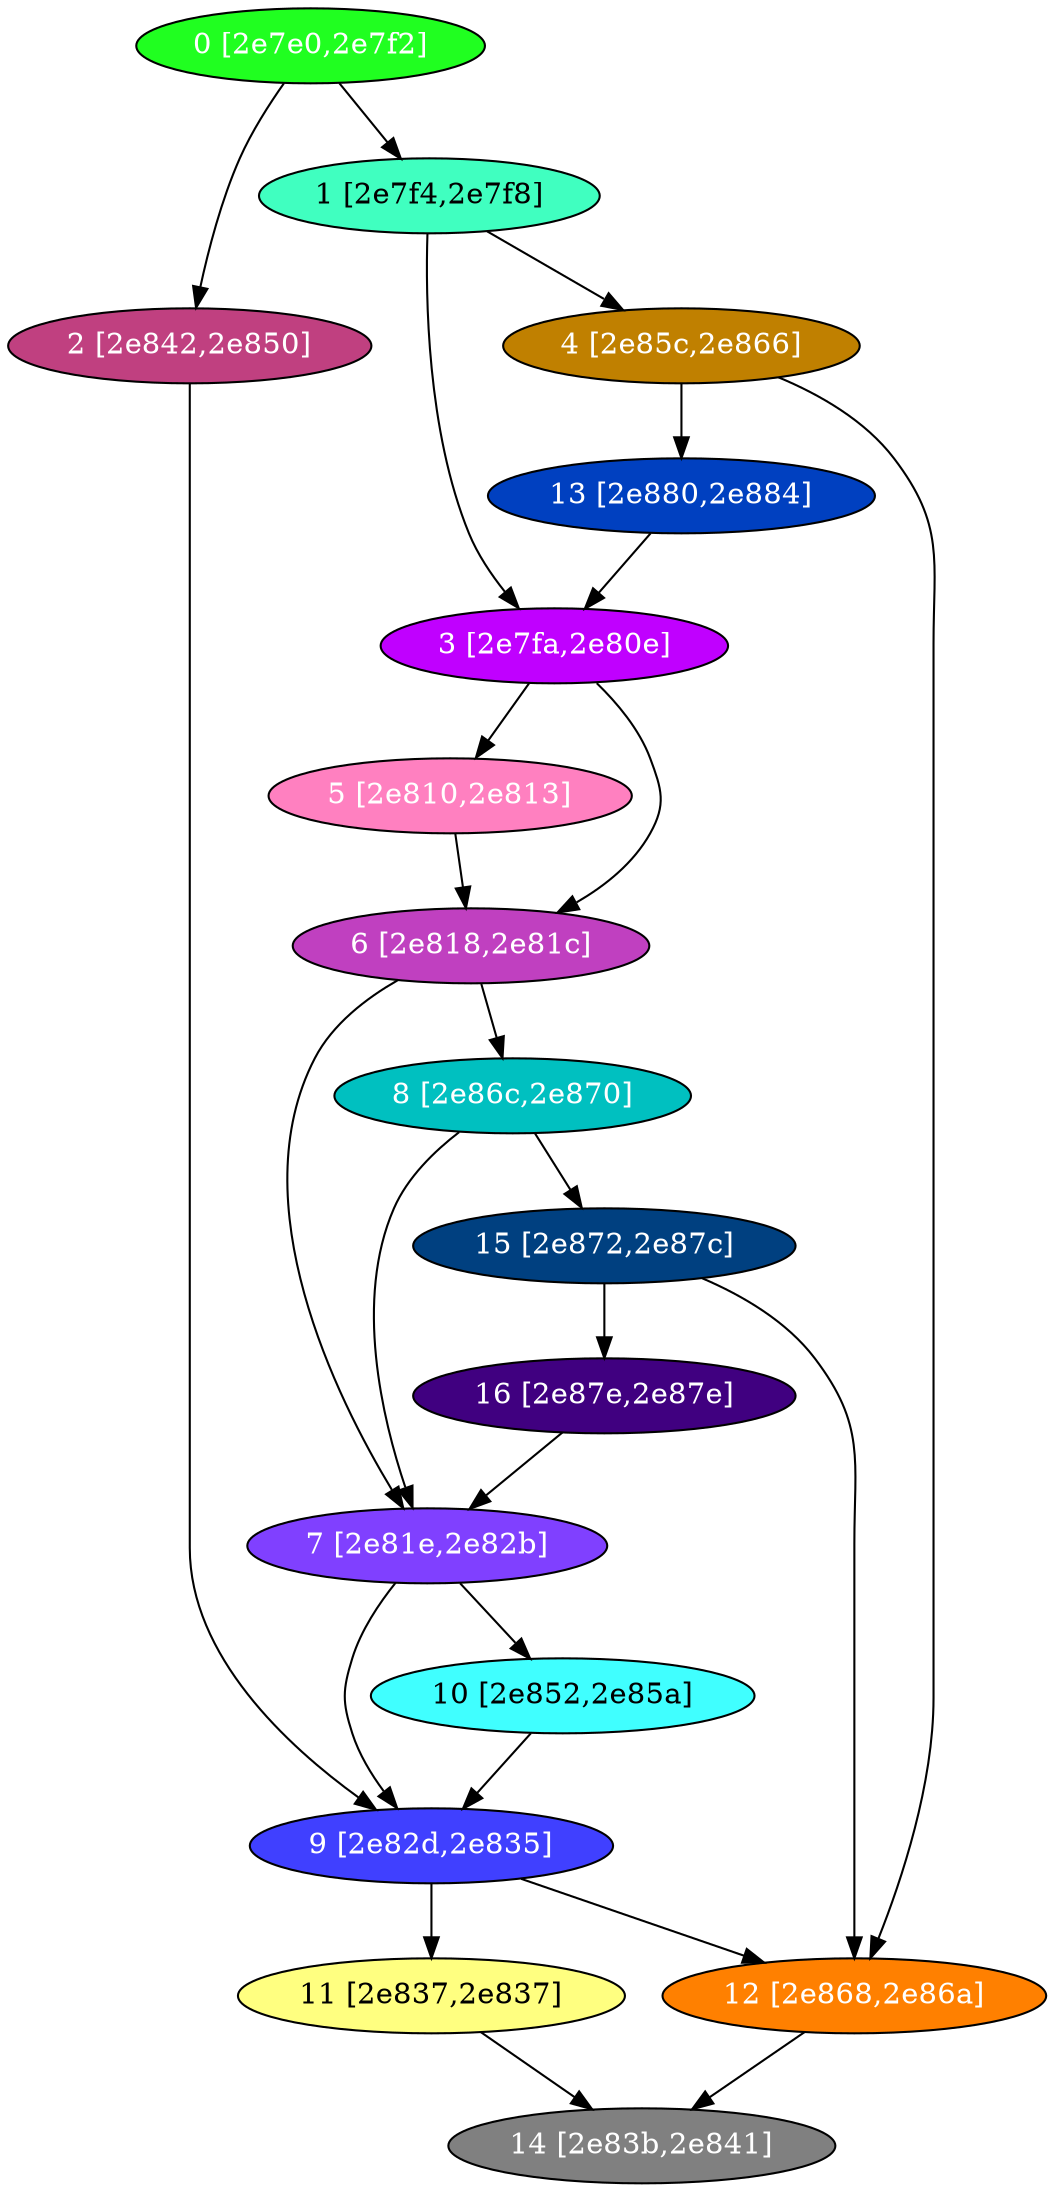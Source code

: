 diGraph libnss3{
	libnss3_0  [style=filled fillcolor="#20FF20" fontcolor="#ffffff" shape=oval label="0 [2e7e0,2e7f2]"]
	libnss3_1  [style=filled fillcolor="#40FFC0" fontcolor="#000000" shape=oval label="1 [2e7f4,2e7f8]"]
	libnss3_2  [style=filled fillcolor="#C04080" fontcolor="#ffffff" shape=oval label="2 [2e842,2e850]"]
	libnss3_3  [style=filled fillcolor="#C000FF" fontcolor="#ffffff" shape=oval label="3 [2e7fa,2e80e]"]
	libnss3_4  [style=filled fillcolor="#C08000" fontcolor="#ffffff" shape=oval label="4 [2e85c,2e866]"]
	libnss3_5  [style=filled fillcolor="#FF80C0" fontcolor="#ffffff" shape=oval label="5 [2e810,2e813]"]
	libnss3_6  [style=filled fillcolor="#C040C0" fontcolor="#ffffff" shape=oval label="6 [2e818,2e81c]"]
	libnss3_7  [style=filled fillcolor="#8040FF" fontcolor="#ffffff" shape=oval label="7 [2e81e,2e82b]"]
	libnss3_8  [style=filled fillcolor="#00C0C0" fontcolor="#ffffff" shape=oval label="8 [2e86c,2e870]"]
	libnss3_9  [style=filled fillcolor="#4040FF" fontcolor="#ffffff" shape=oval label="9 [2e82d,2e835]"]
	libnss3_a  [style=filled fillcolor="#40FFFF" fontcolor="#000000" shape=oval label="10 [2e852,2e85a]"]
	libnss3_b  [style=filled fillcolor="#FFFF80" fontcolor="#000000" shape=oval label="11 [2e837,2e837]"]
	libnss3_c  [style=filled fillcolor="#FF8000" fontcolor="#ffffff" shape=oval label="12 [2e868,2e86a]"]
	libnss3_d  [style=filled fillcolor="#0040C0" fontcolor="#ffffff" shape=oval label="13 [2e880,2e884]"]
	libnss3_e  [style=filled fillcolor="#808080" fontcolor="#ffffff" shape=oval label="14 [2e83b,2e841]"]
	libnss3_f  [style=filled fillcolor="#004080" fontcolor="#ffffff" shape=oval label="15 [2e872,2e87c]"]
	libnss3_10  [style=filled fillcolor="#400080" fontcolor="#ffffff" shape=oval label="16 [2e87e,2e87e]"]

	libnss3_0 -> libnss3_1
	libnss3_0 -> libnss3_2
	libnss3_1 -> libnss3_3
	libnss3_1 -> libnss3_4
	libnss3_2 -> libnss3_9
	libnss3_3 -> libnss3_5
	libnss3_3 -> libnss3_6
	libnss3_4 -> libnss3_c
	libnss3_4 -> libnss3_d
	libnss3_5 -> libnss3_6
	libnss3_6 -> libnss3_7
	libnss3_6 -> libnss3_8
	libnss3_7 -> libnss3_9
	libnss3_7 -> libnss3_a
	libnss3_8 -> libnss3_7
	libnss3_8 -> libnss3_f
	libnss3_9 -> libnss3_b
	libnss3_9 -> libnss3_c
	libnss3_a -> libnss3_9
	libnss3_b -> libnss3_e
	libnss3_c -> libnss3_e
	libnss3_d -> libnss3_3
	libnss3_f -> libnss3_c
	libnss3_f -> libnss3_10
	libnss3_10 -> libnss3_7
}